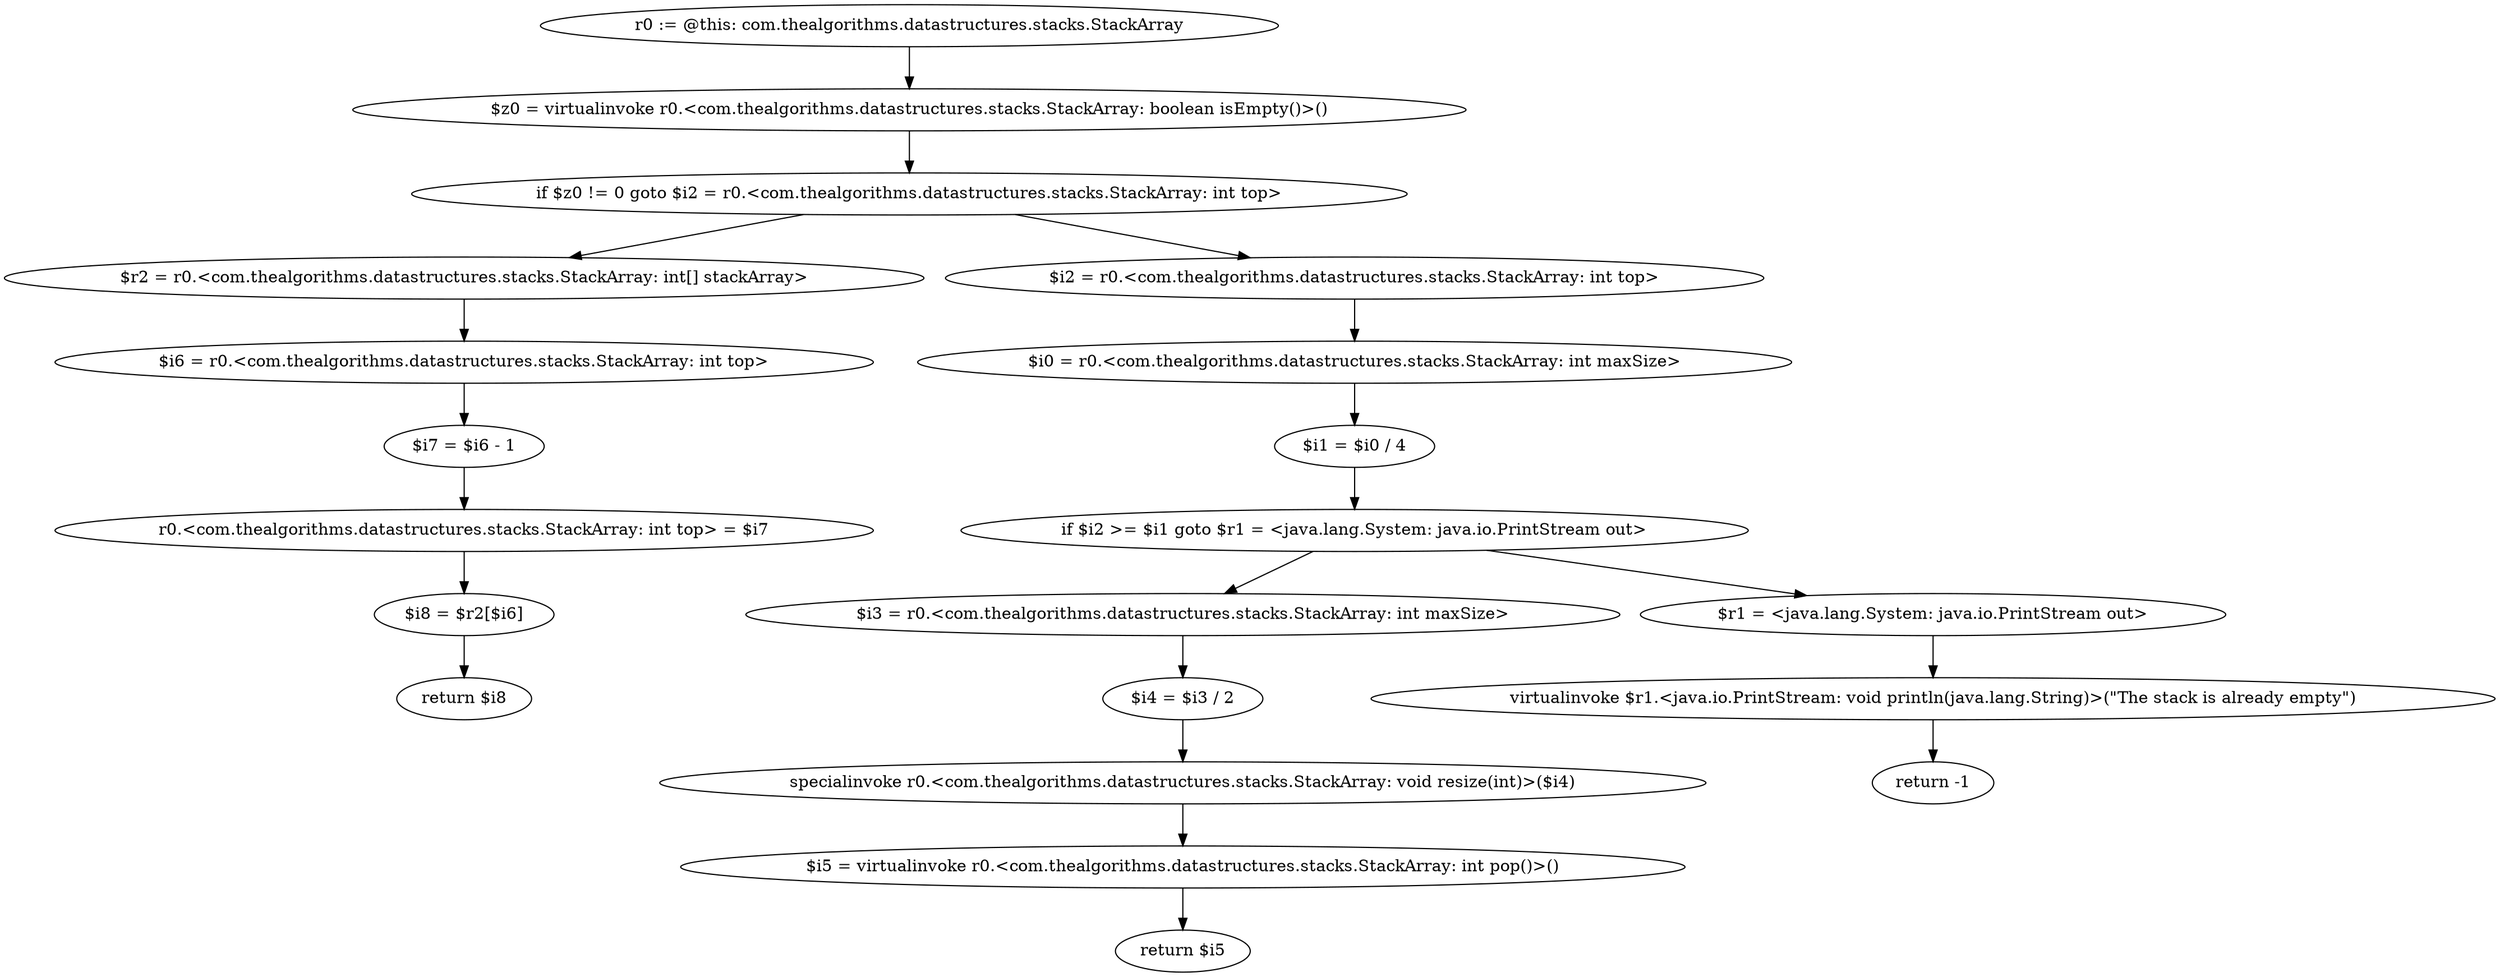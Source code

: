 digraph "unitGraph" {
    "r0 := @this: com.thealgorithms.datastructures.stacks.StackArray"
    "$z0 = virtualinvoke r0.<com.thealgorithms.datastructures.stacks.StackArray: boolean isEmpty()>()"
    "if $z0 != 0 goto $i2 = r0.<com.thealgorithms.datastructures.stacks.StackArray: int top>"
    "$r2 = r0.<com.thealgorithms.datastructures.stacks.StackArray: int[] stackArray>"
    "$i6 = r0.<com.thealgorithms.datastructures.stacks.StackArray: int top>"
    "$i7 = $i6 - 1"
    "r0.<com.thealgorithms.datastructures.stacks.StackArray: int top> = $i7"
    "$i8 = $r2[$i6]"
    "return $i8"
    "$i2 = r0.<com.thealgorithms.datastructures.stacks.StackArray: int top>"
    "$i0 = r0.<com.thealgorithms.datastructures.stacks.StackArray: int maxSize>"
    "$i1 = $i0 / 4"
    "if $i2 >= $i1 goto $r1 = <java.lang.System: java.io.PrintStream out>"
    "$i3 = r0.<com.thealgorithms.datastructures.stacks.StackArray: int maxSize>"
    "$i4 = $i3 / 2"
    "specialinvoke r0.<com.thealgorithms.datastructures.stacks.StackArray: void resize(int)>($i4)"
    "$i5 = virtualinvoke r0.<com.thealgorithms.datastructures.stacks.StackArray: int pop()>()"
    "return $i5"
    "$r1 = <java.lang.System: java.io.PrintStream out>"
    "virtualinvoke $r1.<java.io.PrintStream: void println(java.lang.String)>(\"The stack is already empty\")"
    "return -1"
    "r0 := @this: com.thealgorithms.datastructures.stacks.StackArray"->"$z0 = virtualinvoke r0.<com.thealgorithms.datastructures.stacks.StackArray: boolean isEmpty()>()";
    "$z0 = virtualinvoke r0.<com.thealgorithms.datastructures.stacks.StackArray: boolean isEmpty()>()"->"if $z0 != 0 goto $i2 = r0.<com.thealgorithms.datastructures.stacks.StackArray: int top>";
    "if $z0 != 0 goto $i2 = r0.<com.thealgorithms.datastructures.stacks.StackArray: int top>"->"$r2 = r0.<com.thealgorithms.datastructures.stacks.StackArray: int[] stackArray>";
    "if $z0 != 0 goto $i2 = r0.<com.thealgorithms.datastructures.stacks.StackArray: int top>"->"$i2 = r0.<com.thealgorithms.datastructures.stacks.StackArray: int top>";
    "$r2 = r0.<com.thealgorithms.datastructures.stacks.StackArray: int[] stackArray>"->"$i6 = r0.<com.thealgorithms.datastructures.stacks.StackArray: int top>";
    "$i6 = r0.<com.thealgorithms.datastructures.stacks.StackArray: int top>"->"$i7 = $i6 - 1";
    "$i7 = $i6 - 1"->"r0.<com.thealgorithms.datastructures.stacks.StackArray: int top> = $i7";
    "r0.<com.thealgorithms.datastructures.stacks.StackArray: int top> = $i7"->"$i8 = $r2[$i6]";
    "$i8 = $r2[$i6]"->"return $i8";
    "$i2 = r0.<com.thealgorithms.datastructures.stacks.StackArray: int top>"->"$i0 = r0.<com.thealgorithms.datastructures.stacks.StackArray: int maxSize>";
    "$i0 = r0.<com.thealgorithms.datastructures.stacks.StackArray: int maxSize>"->"$i1 = $i0 / 4";
    "$i1 = $i0 / 4"->"if $i2 >= $i1 goto $r1 = <java.lang.System: java.io.PrintStream out>";
    "if $i2 >= $i1 goto $r1 = <java.lang.System: java.io.PrintStream out>"->"$i3 = r0.<com.thealgorithms.datastructures.stacks.StackArray: int maxSize>";
    "if $i2 >= $i1 goto $r1 = <java.lang.System: java.io.PrintStream out>"->"$r1 = <java.lang.System: java.io.PrintStream out>";
    "$i3 = r0.<com.thealgorithms.datastructures.stacks.StackArray: int maxSize>"->"$i4 = $i3 / 2";
    "$i4 = $i3 / 2"->"specialinvoke r0.<com.thealgorithms.datastructures.stacks.StackArray: void resize(int)>($i4)";
    "specialinvoke r0.<com.thealgorithms.datastructures.stacks.StackArray: void resize(int)>($i4)"->"$i5 = virtualinvoke r0.<com.thealgorithms.datastructures.stacks.StackArray: int pop()>()";
    "$i5 = virtualinvoke r0.<com.thealgorithms.datastructures.stacks.StackArray: int pop()>()"->"return $i5";
    "$r1 = <java.lang.System: java.io.PrintStream out>"->"virtualinvoke $r1.<java.io.PrintStream: void println(java.lang.String)>(\"The stack is already empty\")";
    "virtualinvoke $r1.<java.io.PrintStream: void println(java.lang.String)>(\"The stack is already empty\")"->"return -1";
}
